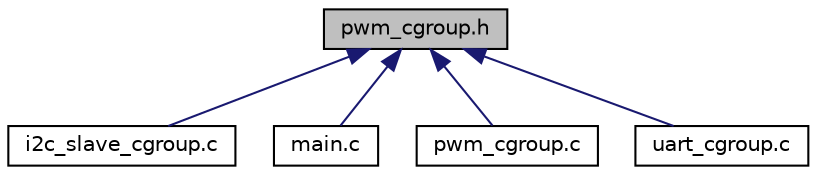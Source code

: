 digraph "pwm_cgroup.h"
{
  edge [fontname="Helvetica",fontsize="10",labelfontname="Helvetica",labelfontsize="10"];
  node [fontname="Helvetica",fontsize="10",shape=record];
  Node1 [label="pwm_cgroup.h",height=0.2,width=0.4,color="black", fillcolor="grey75", style="filled" fontcolor="black"];
  Node1 -> Node2 [dir="back",color="midnightblue",fontsize="10",style="solid",fontname="Helvetica"];
  Node2 [label="i2c_slave_cgroup.c",height=0.2,width=0.4,color="black", fillcolor="white", style="filled",URL="$i2c__slave__cgroup_8c.html",tooltip="I2C module. "];
  Node1 -> Node3 [dir="back",color="midnightblue",fontsize="10",style="solid",fontname="Helvetica"];
  Node3 [label="main.c",height=0.2,width=0.4,color="black", fillcolor="white", style="filled",URL="$main_8c.html",tooltip="main file "];
  Node1 -> Node4 [dir="back",color="midnightblue",fontsize="10",style="solid",fontname="Helvetica"];
  Node4 [label="pwm_cgroup.c",height=0.2,width=0.4,color="black", fillcolor="white", style="filled",URL="$pwm__cgroup_8c.html",tooltip="PWM module. "];
  Node1 -> Node5 [dir="back",color="midnightblue",fontsize="10",style="solid",fontname="Helvetica"];
  Node5 [label="uart_cgroup.c",height=0.2,width=0.4,color="black", fillcolor="white", style="filled",URL="$uart__cgroup_8c.html",tooltip="UART module. "];
}
